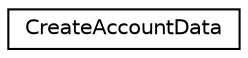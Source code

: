 digraph "Graphical Class Hierarchy"
{
  edge [fontname="Helvetica",fontsize="10",labelfontname="Helvetica",labelfontsize="10"];
  node [fontname="Helvetica",fontsize="10",shape=record];
  rankdir="LR";
  Node0 [label="CreateAccountData",height=0.2,width=0.4,color="black", fillcolor="white", style="filled",URL="$struct_create_account_data.html"];
}
